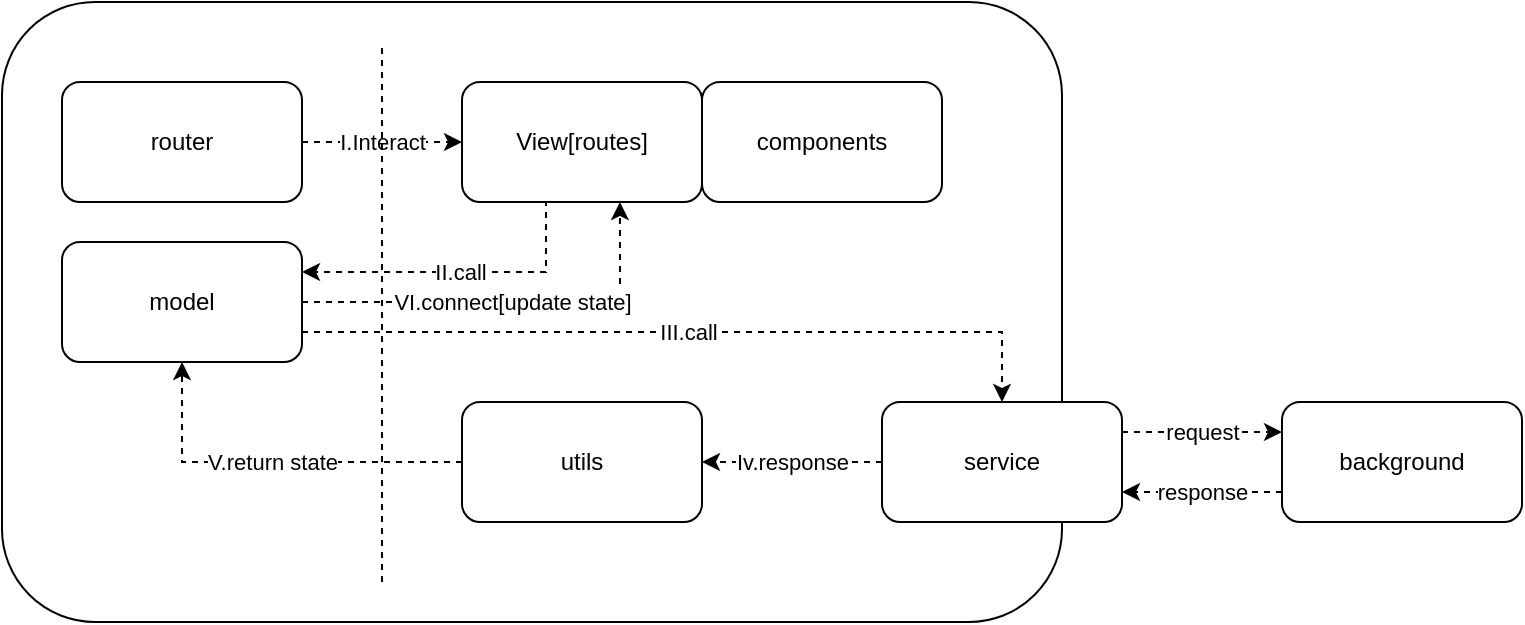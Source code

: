 <mxfile pages="3" version="11.2.7" type="github"><diagram id="ABtRAMTi5w5IpuSQzKJo" name="framework"><mxGraphModel dx="946" dy="524" grid="1" gridSize="10" guides="1" tooltips="1" connect="1" arrows="1" fold="1" page="1" pageScale="1" pageWidth="827" pageHeight="1169" math="0" shadow="0"><root><mxCell id="0"/><mxCell id="1" parent="0"/><mxCell id="9LRCvdOaeXDeBRiy6VA6-8" value="" style="rounded=1;whiteSpace=wrap;html=1;" parent="1" vertex="1"><mxGeometry x="40" y="10" width="530" height="310" as="geometry"/></mxCell><mxCell id="9LRCvdOaeXDeBRiy6VA6-3" value="service" style="rounded=1;whiteSpace=wrap;html=1;" parent="1" vertex="1"><mxGeometry x="480" y="210" width="120" height="60" as="geometry"/></mxCell><mxCell id="9LRCvdOaeXDeBRiy6VA6-9" value="I.Interact" style="edgeStyle=orthogonalEdgeStyle;rounded=0;orthogonalLoop=1;jettySize=auto;html=1;exitX=1;exitY=0.5;exitDx=0;exitDy=0;entryX=0;entryY=0.5;entryDx=0;entryDy=0;dashed=1;" parent="1" source="9LRCvdOaeXDeBRiy6VA6-1" target="9LRCvdOaeXDeBRiy6VA6-6" edge="1"><mxGeometry relative="1" as="geometry"/></mxCell><mxCell id="9LRCvdOaeXDeBRiy6VA6-1" value="router" style="rounded=1;whiteSpace=wrap;html=1;" parent="1" vertex="1"><mxGeometry x="70" y="50" width="120" height="60" as="geometry"/></mxCell><mxCell id="9LRCvdOaeXDeBRiy6VA6-11" value="III.call" style="edgeStyle=orthogonalEdgeStyle;rounded=0;orthogonalLoop=1;jettySize=auto;html=1;exitX=1;exitY=0.75;exitDx=0;exitDy=0;dashed=1;" parent="1" source="9LRCvdOaeXDeBRiy6VA6-2" target="9LRCvdOaeXDeBRiy6VA6-3" edge="1"><mxGeometry relative="1" as="geometry"/></mxCell><mxCell id="9LRCvdOaeXDeBRiy6VA6-16" value="VI.connect[update state]" style="edgeStyle=orthogonalEdgeStyle;rounded=0;orthogonalLoop=1;jettySize=auto;html=1;exitX=1;exitY=0.5;exitDx=0;exitDy=0;entryX=0.658;entryY=1;entryDx=0;entryDy=0;entryPerimeter=0;dashed=1;" parent="1" source="9LRCvdOaeXDeBRiy6VA6-2" target="9LRCvdOaeXDeBRiy6VA6-6" edge="1"><mxGeometry relative="1" as="geometry"/></mxCell><mxCell id="9LRCvdOaeXDeBRiy6VA6-2" value="model" style="rounded=1;whiteSpace=wrap;html=1;" parent="1" vertex="1"><mxGeometry x="70" y="130" width="120" height="60" as="geometry"/></mxCell><mxCell id="9LRCvdOaeXDeBRiy6VA6-12" value="request" style="edgeStyle=orthogonalEdgeStyle;rounded=0;orthogonalLoop=1;jettySize=auto;html=1;exitX=1;exitY=0.25;exitDx=0;exitDy=0;dashed=1;entryX=0;entryY=0.25;entryDx=0;entryDy=0;" parent="1" source="9LRCvdOaeXDeBRiy6VA6-3" target="9LRCvdOaeXDeBRiy6VA6-17" edge="1"><mxGeometry relative="1" as="geometry"><mxPoint x="650" y="225" as="targetPoint"/></mxGeometry></mxCell><mxCell id="9LRCvdOaeXDeBRiy6VA6-14" value="Iv.response" style="edgeStyle=orthogonalEdgeStyle;rounded=0;orthogonalLoop=1;jettySize=auto;html=1;exitX=0;exitY=0.5;exitDx=0;exitDy=0;entryX=1;entryY=0.5;entryDx=0;entryDy=0;dashed=1;" parent="1" source="9LRCvdOaeXDeBRiy6VA6-3" target="9LRCvdOaeXDeBRiy6VA6-4" edge="1"><mxGeometry relative="1" as="geometry"/></mxCell><mxCell id="9LRCvdOaeXDeBRiy6VA6-15" value="V.return state" style="edgeStyle=orthogonalEdgeStyle;rounded=0;orthogonalLoop=1;jettySize=auto;html=1;exitX=0;exitY=0.5;exitDx=0;exitDy=0;entryX=0.5;entryY=1;entryDx=0;entryDy=0;dashed=1;" parent="1" source="9LRCvdOaeXDeBRiy6VA6-4" target="9LRCvdOaeXDeBRiy6VA6-2" edge="1"><mxGeometry relative="1" as="geometry"/></mxCell><mxCell id="9LRCvdOaeXDeBRiy6VA6-4" value="utils" style="rounded=1;whiteSpace=wrap;html=1;" parent="1" vertex="1"><mxGeometry x="270" y="210" width="120" height="60" as="geometry"/></mxCell><mxCell id="9LRCvdOaeXDeBRiy6VA6-5" value="components" style="rounded=1;whiteSpace=wrap;html=1;" parent="1" vertex="1"><mxGeometry x="390" y="50" width="120" height="60" as="geometry"/></mxCell><mxCell id="9LRCvdOaeXDeBRiy6VA6-10" value="II.call" style="edgeStyle=orthogonalEdgeStyle;rounded=0;orthogonalLoop=1;jettySize=auto;html=1;exitX=0.35;exitY=0.983;exitDx=0;exitDy=0;entryX=1;entryY=0.25;entryDx=0;entryDy=0;dashed=1;exitPerimeter=0;" parent="1" source="9LRCvdOaeXDeBRiy6VA6-6" target="9LRCvdOaeXDeBRiy6VA6-2" edge="1"><mxGeometry relative="1" as="geometry"/></mxCell><mxCell id="9LRCvdOaeXDeBRiy6VA6-6" value="View[routes]" style="rounded=1;whiteSpace=wrap;html=1;" parent="1" vertex="1"><mxGeometry x="270" y="50" width="120" height="60" as="geometry"/></mxCell><mxCell id="9LRCvdOaeXDeBRiy6VA6-7" value="" style="endArrow=none;dashed=1;html=1;" parent="1" edge="1"><mxGeometry width="50" height="50" relative="1" as="geometry"><mxPoint x="230" y="300" as="sourcePoint"/><mxPoint x="230" y="30" as="targetPoint"/></mxGeometry></mxCell><mxCell id="9LRCvdOaeXDeBRiy6VA6-13" value="response" style="endArrow=classic;html=1;dashed=1;entryX=1;entryY=0.75;entryDx=0;entryDy=0;exitX=0;exitY=0.75;exitDx=0;exitDy=0;" parent="1" source="9LRCvdOaeXDeBRiy6VA6-17" target="9LRCvdOaeXDeBRiy6VA6-3" edge="1"><mxGeometry width="50" height="50" relative="1" as="geometry"><mxPoint x="650" y="255" as="sourcePoint"/><mxPoint x="90" y="550" as="targetPoint"/></mxGeometry></mxCell><mxCell id="9LRCvdOaeXDeBRiy6VA6-17" value="background" style="rounded=1;whiteSpace=wrap;html=1;" parent="1" vertex="1"><mxGeometry x="680" y="210" width="120" height="60" as="geometry"/></mxCell></root></mxGraphModel></diagram><diagram id="dhev7kjRbECuckQeUoCN" name="umi"><mxGraphModel dx="946" dy="1644" grid="1" gridSize="10" guides="1" tooltips="1" connect="1" arrows="1" fold="1" page="1" pageScale="1" pageWidth="827" pageHeight="1169" math="0" shadow="0"><root><mxCell id="7Qbq5dfZOoJLRMJll9CE-0"/><mxCell id="7Qbq5dfZOoJLRMJll9CE-1" parent="7Qbq5dfZOoJLRMJll9CE-0"/><mxCell id="7Qbq5dfZOoJLRMJll9CE-4" value="body" style="edgeStyle=orthogonalEdgeStyle;rounded=0;orthogonalLoop=1;jettySize=auto;html=1;exitX=0;exitY=0.75;exitDx=0;exitDy=0;dashed=1;" edge="1" parent="7Qbq5dfZOoJLRMJll9CE-1" source="7Qbq5dfZOoJLRMJll9CE-2"><mxGeometry relative="1" as="geometry"><mxPoint x="25" y="105" as="targetPoint"/></mxGeometry></mxCell><mxCell id="7Qbq5dfZOoJLRMJll9CE-2" value="addEventListener" style="rounded=1;whiteSpace=wrap;html=1;" vertex="1" parent="7Qbq5dfZOoJLRMJll9CE-1"><mxGeometry x="95" y="60" width="120" height="60" as="geometry"/></mxCell><mxCell id="7Qbq5dfZOoJLRMJll9CE-3" value="FastClick" style="endArrow=classic;html=1;dashed=1;entryX=0;entryY=0.25;entryDx=0;entryDy=0;" edge="1" parent="7Qbq5dfZOoJLRMJll9CE-1" target="7Qbq5dfZOoJLRMJll9CE-2"><mxGeometry width="50" height="50" relative="1" as="geometry"><mxPoint x="25" y="75" as="sourcePoint"/><mxPoint x="145" y="140" as="targetPoint"/></mxGeometry></mxCell><mxCell id="7Qbq5dfZOoJLRMJll9CE-6" value="routerBase" style="edgeStyle=orthogonalEdgeStyle;rounded=0;orthogonalLoop=1;jettySize=auto;html=1;exitX=0.5;exitY=1;exitDx=0;exitDy=0;dashed=1;" edge="1" parent="7Qbq5dfZOoJLRMJll9CE-1" source="7Qbq5dfZOoJLRMJll9CE-5"><mxGeometry relative="1" as="geometry"><mxPoint x="300" y="180" as="targetPoint"/></mxGeometry></mxCell><mxCell id="7Qbq5dfZOoJLRMJll9CE-16" value="history" style="edgeStyle=orthogonalEdgeStyle;rounded=0;orthogonalLoop=1;jettySize=auto;html=1;exitX=0.25;exitY=1;exitDx=0;exitDy=0;entryX=0.5;entryY=0;entryDx=0;entryDy=0;dashed=1;" edge="1" parent="7Qbq5dfZOoJLRMJll9CE-1" source="7Qbq5dfZOoJLRMJll9CE-5" target="7Qbq5dfZOoJLRMJll9CE-15"><mxGeometry relative="1" as="geometry"/></mxCell><mxCell id="7Qbq5dfZOoJLRMJll9CE-5" value="createHistory" style="rounded=1;whiteSpace=wrap;html=1;" vertex="1" parent="7Qbq5dfZOoJLRMJll9CE-1"><mxGeometry x="240" y="60" width="120" height="60" as="geometry"/></mxCell><mxCell id="7Qbq5dfZOoJLRMJll9CE-8" value="router" style="edgeStyle=orthogonalEdgeStyle;rounded=0;orthogonalLoop=1;jettySize=auto;html=1;exitX=0.5;exitY=1;exitDx=0;exitDy=0;dashed=1;" edge="1" parent="7Qbq5dfZOoJLRMJll9CE-1" source="7Qbq5dfZOoJLRMJll9CE-7"><mxGeometry relative="1" as="geometry"><mxPoint x="450" y="180" as="targetPoint"/></mxGeometry></mxCell><mxCell id="7Qbq5dfZOoJLRMJll9CE-10" value="root" style="edgeStyle=orthogonalEdgeStyle;rounded=0;orthogonalLoop=1;jettySize=auto;html=1;exitX=0.75;exitY=1;exitDx=0;exitDy=0;dashed=1;" edge="1" parent="7Qbq5dfZOoJLRMJll9CE-1" source="7Qbq5dfZOoJLRMJll9CE-7"><mxGeometry relative="1" as="geometry"><mxPoint x="480" y="200" as="targetPoint"/></mxGeometry></mxCell><mxCell id="7Qbq5dfZOoJLRMJll9CE-11" value="dvaContainer" style="edgeStyle=orthogonalEdgeStyle;rounded=0;orthogonalLoop=1;jettySize=auto;html=1;exitX=0.25;exitY=1;exitDx=0;exitDy=0;dashed=1;" edge="1" parent="7Qbq5dfZOoJLRMJll9CE-1" source="7Qbq5dfZOoJLRMJll9CE-7"><mxGeometry relative="1" as="geometry"><mxPoint x="420" y="210" as="targetPoint"/></mxGeometry></mxCell><mxCell id="7Qbq5dfZOoJLRMJll9CE-14" style="edgeStyle=orthogonalEdgeStyle;rounded=0;orthogonalLoop=1;jettySize=auto;html=1;exitX=0;exitY=0.75;exitDx=0;exitDy=0;entryX=0.5;entryY=0;entryDx=0;entryDy=0;dashed=1;" edge="1" parent="7Qbq5dfZOoJLRMJll9CE-1" source="7Qbq5dfZOoJLRMJll9CE-7" target="7Qbq5dfZOoJLRMJll9CE-13"><mxGeometry relative="1" as="geometry"><Array as="points"><mxPoint x="370" y="105"/><mxPoint x="370" y="200"/><mxPoint x="155" y="200"/></Array></mxGeometry></mxCell><mxCell id="7Qbq5dfZOoJLRMJll9CE-7" value="render" style="rounded=1;whiteSpace=wrap;html=1;" vertex="1" parent="7Qbq5dfZOoJLRMJll9CE-1"><mxGeometry x="390" y="60" width="120" height="60" as="geometry"/></mxCell><mxCell id="7Qbq5dfZOoJLRMJll9CE-12" value="dvaContainer" style="endArrow=classic;html=1;dashed=1;entryX=0.5;entryY=0;entryDx=0;entryDy=0;" edge="1" parent="7Qbq5dfZOoJLRMJll9CE-1" target="7Qbq5dfZOoJLRMJll9CE-7"><mxGeometry width="50" height="50" relative="1" as="geometry"><mxPoint x="450" as="sourcePoint"/><mxPoint x="70" y="240" as="targetPoint"/></mxGeometry></mxCell><mxCell id="7Qbq5dfZOoJLRMJll9CE-13" value="module.hot.accept" style="rounded=1;whiteSpace=wrap;html=1;" vertex="1" parent="7Qbq5dfZOoJLRMJll9CE-1"><mxGeometry x="95" y="260" width="120" height="60" as="geometry"/></mxCell><mxCell id="7Qbq5dfZOoJLRMJll9CE-15" value="Image().src" style="rounded=1;whiteSpace=wrap;html=1;" vertex="1" parent="7Qbq5dfZOoJLRMJll9CE-1"><mxGeometry x="240" y="260" width="120" height="60" as="geometry"/></mxCell><mxCell id="7Qbq5dfZOoJLRMJll9CE-17" value="require" style="rounded=1;whiteSpace=wrap;html=1;" vertex="1" parent="7Qbq5dfZOoJLRMJll9CE-1"><mxGeometry x="390" y="260" width="120" height="60" as="geometry"/></mxCell><mxCell id="7Qbq5dfZOoJLRMJll9CE-18" value="registerServiceWorker" style="endArrow=classic;html=1;dashed=1;entryX=1;entryY=0.5;entryDx=0;entryDy=0;" edge="1" parent="7Qbq5dfZOoJLRMJll9CE-1" target="7Qbq5dfZOoJLRMJll9CE-17"><mxGeometry width="50" height="50" relative="1" as="geometry"><mxPoint x="660" y="290" as="sourcePoint"/><mxPoint x="640" y="340" as="targetPoint"/></mxGeometry></mxCell></root></mxGraphModel></diagram><diagram id="0lDuB6WOWnNhWs-wLb7J" name="Users"><mxGraphModel dx="946" dy="475" grid="1" gridSize="10" guides="1" tooltips="1" connect="1" arrows="1" fold="1" page="1" pageScale="1" pageWidth="827" pageHeight="1169" math="0" shadow="0"><root><mxCell id="aJ_N5LPhuLGyGWUyJTmU-0"/><mxCell id="aJ_N5LPhuLGyGWUyJTmU-1" parent="aJ_N5LPhuLGyGWUyJTmU-0"/><mxCell id="aJ_N5LPhuLGyGWUyJTmU-4" value="id" style="edgeStyle=orthogonalEdgeStyle;rounded=0;orthogonalLoop=1;jettySize=auto;html=1;exitX=0.15;exitY=0.983;exitDx=0;exitDy=0;entryX=0.5;entryY=0;entryDx=0;entryDy=0;dashed=1;exitPerimeter=0;" edge="1" parent="aJ_N5LPhuLGyGWUyJTmU-1" source="aJ_N5LPhuLGyGWUyJTmU-2" target="aJ_N5LPhuLGyGWUyJTmU-3"><mxGeometry relative="1" as="geometry"/></mxCell><mxCell id="aJ_N5LPhuLGyGWUyJTmU-6" value="page" style="edgeStyle=orthogonalEdgeStyle;rounded=0;orthogonalLoop=1;jettySize=auto;html=1;exitX=0.35;exitY=1.05;exitDx=0;exitDy=0;entryX=0.5;entryY=0;entryDx=0;entryDy=0;dashed=1;exitPerimeter=0;" edge="1" parent="aJ_N5LPhuLGyGWUyJTmU-1" source="aJ_N5LPhuLGyGWUyJTmU-2" target="aJ_N5LPhuLGyGWUyJTmU-5"><mxGeometry relative="1" as="geometry"/></mxCell><mxCell id="aJ_N5LPhuLGyGWUyJTmU-8" value="id/values" style="edgeStyle=orthogonalEdgeStyle;rounded=0;orthogonalLoop=1;jettySize=auto;html=1;exitX=0.5;exitY=1;exitDx=0;exitDy=0;entryX=0.5;entryY=0;entryDx=0;entryDy=0;dashed=1;" edge="1" parent="aJ_N5LPhuLGyGWUyJTmU-1" source="aJ_N5LPhuLGyGWUyJTmU-2" target="aJ_N5LPhuLGyGWUyJTmU-7"><mxGeometry relative="1" as="geometry"/></mxCell><mxCell id="aJ_N5LPhuLGyGWUyJTmU-10" value="values" style="edgeStyle=orthogonalEdgeStyle;rounded=0;orthogonalLoop=1;jettySize=auto;html=1;exitX=0.658;exitY=0.983;exitDx=0;exitDy=0;dashed=1;exitPerimeter=0;" edge="1" parent="aJ_N5LPhuLGyGWUyJTmU-1" source="aJ_N5LPhuLGyGWUyJTmU-2" target="aJ_N5LPhuLGyGWUyJTmU-9"><mxGeometry relative="1" as="geometry"/></mxCell><mxCell id="aJ_N5LPhuLGyGWUyJTmU-16" value="state.users" style="edgeStyle=orthogonalEdgeStyle;rounded=0;orthogonalLoop=1;jettySize=auto;html=1;exitX=1;exitY=0.5;exitDx=0;exitDy=0;entryX=0;entryY=0.5;entryDx=0;entryDy=0;dashed=1;" edge="1" parent="aJ_N5LPhuLGyGWUyJTmU-1" source="aJ_N5LPhuLGyGWUyJTmU-2" target="aJ_N5LPhuLGyGWUyJTmU-15"><mxGeometry relative="1" as="geometry"/></mxCell><mxCell id="aJ_N5LPhuLGyGWUyJTmU-2" value="Users" style="rounded=1;whiteSpace=wrap;html=1;" vertex="1" parent="aJ_N5LPhuLGyGWUyJTmU-1"><mxGeometry x="240" y="40" width="120" height="60" as="geometry"/></mxCell><mxCell id="aJ_N5LPhuLGyGWUyJTmU-13" value="bind" style="edgeStyle=orthogonalEdgeStyle;rounded=0;orthogonalLoop=1;jettySize=auto;html=1;exitX=0.5;exitY=1;exitDx=0;exitDy=0;entryX=0.342;entryY=0.017;entryDx=0;entryDy=0;entryPerimeter=0;dashed=1;" edge="1" parent="aJ_N5LPhuLGyGWUyJTmU-1" source="aJ_N5LPhuLGyGWUyJTmU-3" target="aJ_N5LPhuLGyGWUyJTmU-12"><mxGeometry relative="1" as="geometry"/></mxCell><mxCell id="aJ_N5LPhuLGyGWUyJTmU-3" value="deleteHandler" style="rounded=1;whiteSpace=wrap;html=1;" vertex="1" parent="aJ_N5LPhuLGyGWUyJTmU-1"><mxGeometry x="40" y="170" width="120" height="60" as="geometry"/></mxCell><mxCell id="aJ_N5LPhuLGyGWUyJTmU-5" value="PageChangeHandler" style="rounded=1;whiteSpace=wrap;html=1;" vertex="1" parent="aJ_N5LPhuLGyGWUyJTmU-1"><mxGeometry x="180" y="170" width="120" height="60" as="geometry"/></mxCell><mxCell id="aJ_N5LPhuLGyGWUyJTmU-14" value="bind" style="edgeStyle=orthogonalEdgeStyle;rounded=0;orthogonalLoop=1;jettySize=auto;html=1;exitX=0.5;exitY=1;exitDx=0;exitDy=0;entryX=0.617;entryY=-0.033;entryDx=0;entryDy=0;entryPerimeter=0;dashed=1;" edge="1" parent="aJ_N5LPhuLGyGWUyJTmU-1" source="aJ_N5LPhuLGyGWUyJTmU-7" target="aJ_N5LPhuLGyGWUyJTmU-12"><mxGeometry relative="1" as="geometry"/></mxCell><mxCell id="aJ_N5LPhuLGyGWUyJTmU-7" value="exitHandler" style="rounded=1;whiteSpace=wrap;html=1;" vertex="1" parent="aJ_N5LPhuLGyGWUyJTmU-1"><mxGeometry x="320" y="170" width="120" height="60" as="geometry"/></mxCell><mxCell id="aJ_N5LPhuLGyGWUyJTmU-9" value="createHandler" style="rounded=1;whiteSpace=wrap;html=1;" vertex="1" parent="aJ_N5LPhuLGyGWUyJTmU-1"><mxGeometry x="460" y="170" width="120" height="60" as="geometry"/></mxCell><mxCell id="aJ_N5LPhuLGyGWUyJTmU-12" value="column" style="rounded=1;whiteSpace=wrap;html=1;" vertex="1" parent="aJ_N5LPhuLGyGWUyJTmU-1"><mxGeometry x="180" y="300" width="120" height="60" as="geometry"/></mxCell><mxCell id="aJ_N5LPhuLGyGWUyJTmU-15" value="mapStateToProps" style="rounded=1;whiteSpace=wrap;html=1;" vertex="1" parent="aJ_N5LPhuLGyGWUyJTmU-1"><mxGeometry x="640" y="40" width="120" height="60" as="geometry"/></mxCell></root></mxGraphModel></diagram></mxfile>